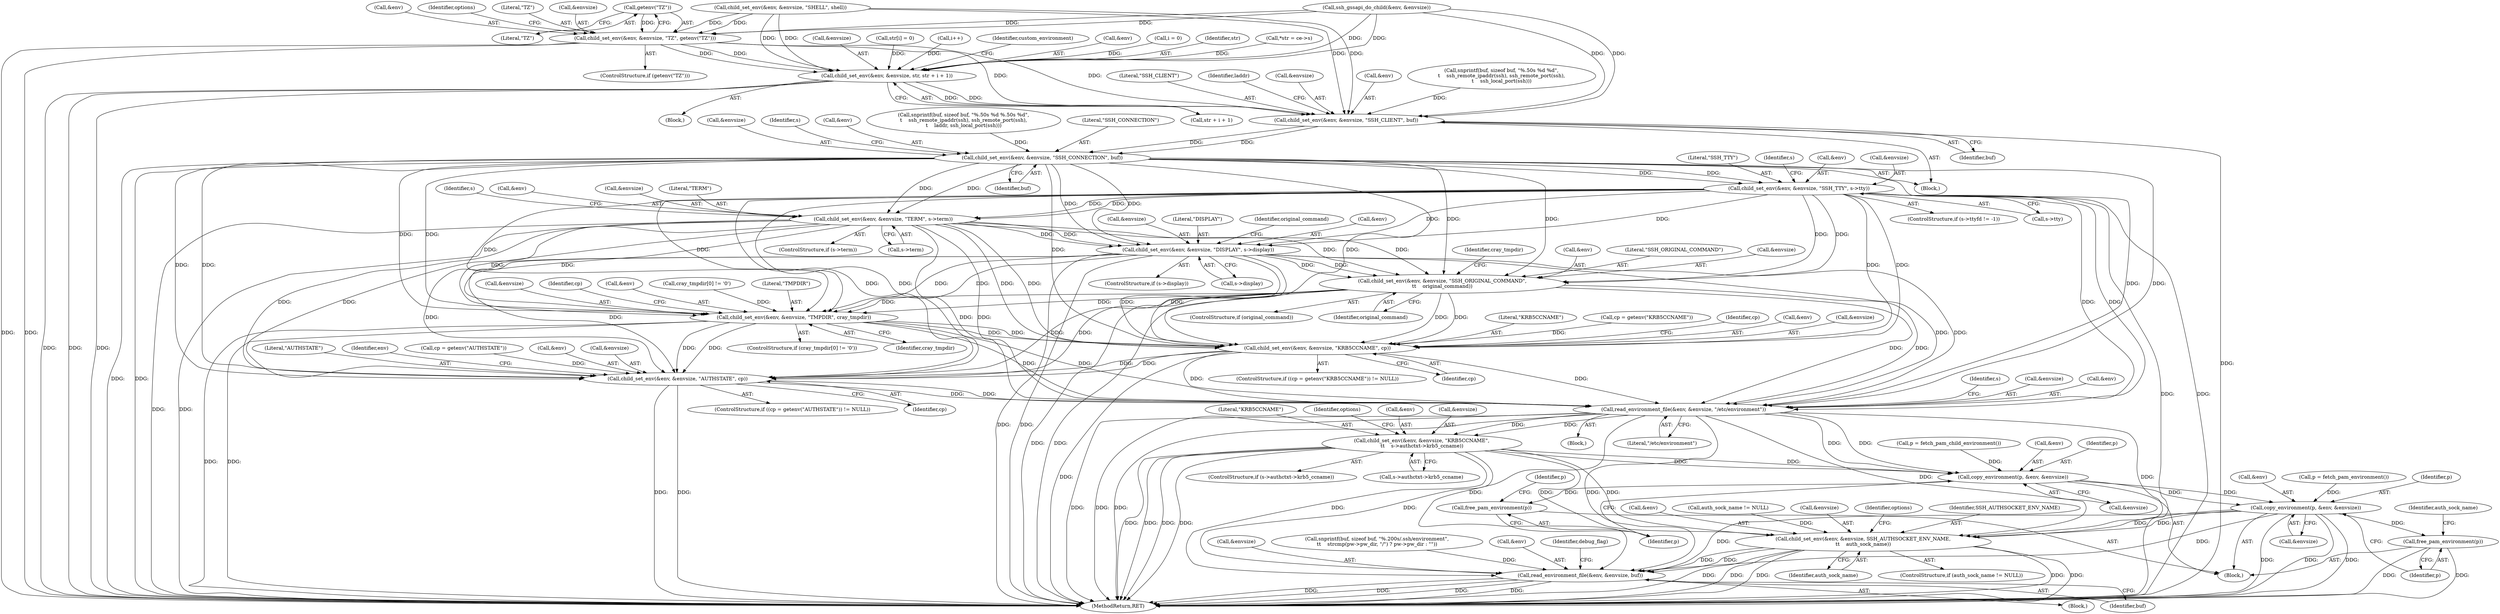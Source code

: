 digraph "0_mindrot_85bdcd7c92fe7ff133bbc4e10a65c91810f88755@API" {
"1000300" [label="(Call,getenv(\"TZ\"))"];
"1000294" [label="(Call,child_set_env(&env, &envsize, \"TZ\", getenv(\"TZ\")))"];
"1000348" [label="(Call,child_set_env(&env, &envsize, str, str + i + 1))"];
"1000381" [label="(Call,child_set_env(&env, &envsize, \"SSH_CLIENT\", buf))"];
"1000406" [label="(Call,child_set_env(&env, &envsize, \"SSH_CONNECTION\", buf))"];
"1000420" [label="(Call,child_set_env(&env, &envsize, \"SSH_TTY\", s->tty))"];
"1000433" [label="(Call,child_set_env(&env, &envsize, \"TERM\", s->term))"];
"1000446" [label="(Call,child_set_env(&env, &envsize, \"DISPLAY\", s->display))"];
"1000457" [label="(Call,child_set_env(&env, &envsize, \"SSH_ORIGINAL_COMMAND\",\n\t\t    original_command))"];
"1000470" [label="(Call,child_set_env(&env, &envsize, \"TMPDIR\", cray_tmpdir))"];
"1000486" [label="(Call,child_set_env(&env, &envsize, \"KRB5CCNAME\", cp))"];
"1000502" [label="(Call,child_set_env(&env, &envsize, \"AUTHSTATE\", cp))"];
"1000509" [label="(Call,read_environment_file(&env, &envsize, \"/etc/environment\"))"];
"1000521" [label="(Call,child_set_env(&env, &envsize, \"KRB5CCNAME\",\n\t\t    s->authctxt->krb5_ccname))"];
"1000546" [label="(Call,copy_environment(p, &env, &envsize))"];
"1000552" [label="(Call,free_pam_environment(p))"];
"1000557" [label="(Call,copy_environment(p, &env, &envsize))"];
"1000563" [label="(Call,free_pam_environment(p))"];
"1000569" [label="(Call,child_set_env(&env, &envsize, SSH_AUTHSOCKET_ENV_NAME,\n\t\t    auth_sock_name))"];
"1000601" [label="(Call,read_environment_file(&env, &envsize, buf))"];
"1000449" [label="(Call,&envsize)"];
"1000508" [label="(Identifier,cp)"];
"1000491" [label="(Literal,\"KRB5CCNAME\")"];
"1000416" [label="(Identifier,s)"];
"1000295" [label="(Call,&env)"];
"1000305" [label="(Identifier,options)"];
"1000507" [label="(Literal,\"AUTHSTATE\")"];
"1000407" [label="(Call,&env)"];
"1000413" [label="(ControlStructure,if (s->ttyfd != -1))"];
"1000552" [label="(Call,free_pam_environment(p))"];
"1000431" [label="(Identifier,s)"];
"1000458" [label="(Call,&env)"];
"1000527" [label="(Call,s->authctxt->krb5_ccname)"];
"1000585" [label="(Block,)"];
"1000514" [label="(Literal,\"/etc/environment\")"];
"1000382" [label="(Call,&env)"];
"1000473" [label="(Call,&envsize)"];
"1000370" [label="(Call,snprintf(buf, sizeof buf, \"%.50s %d %d\",\n\t    ssh_remote_ipaddr(ssh), ssh_remote_port(ssh),\n\t    ssh_local_port(ssh)))"];
"1000511" [label="(Identifier,env)"];
"1000567" [label="(Identifier,auth_sock_name)"];
"1000421" [label="(Call,&env)"];
"1000392" [label="(Call,snprintf(buf, sizeof buf, \"%.50s %d %.50s %d\",\n\t    ssh_remote_ipaddr(ssh), ssh_remote_port(ssh),\n\t    laddr, ssh_local_port(ssh)))"];
"1000481" [label="(Call,cp = getenv(\"KRB5CCNAME\"))"];
"1000387" [label="(Identifier,buf)"];
"1000495" [label="(ControlStructure,if ((cp = getenv(\"AUTHSTATE\")) != NULL))"];
"1000294" [label="(Call,child_set_env(&env, &envsize, \"TZ\", getenv(\"TZ\")))"];
"1000351" [label="(Call,&envsize)"];
"1000343" [label="(Call,str[i] = 0)"];
"1000482" [label="(Identifier,cp)"];
"1000462" [label="(Literal,\"SSH_ORIGINAL_COMMAND\")"];
"1000498" [label="(Identifier,cp)"];
"1000604" [label="(Call,&envsize)"];
"1000543" [label="(Call,p = fetch_pam_child_environment())"];
"1000442" [label="(ControlStructure,if (s->display))"];
"1000412" [label="(Identifier,buf)"];
"1000444" [label="(Identifier,s)"];
"1000570" [label="(Call,&env)"];
"1000548" [label="(Call,&env)"];
"1000586" [label="(Call,snprintf(buf, sizeof buf, \"%.200s/.ssh/environment\",\n\t\t    strcmp(pw->pw_dir, \"/\") ? pw->pw_dir : \"\"))"];
"1000334" [label="(Call,i++)"];
"1000360" [label="(Identifier,custom_environment)"];
"1000559" [label="(Call,&env)"];
"1000522" [label="(Call,&env)"];
"1000420" [label="(Call,child_set_env(&env, &envsize, \"SSH_TTY\", s->tty))"];
"1000300" [label="(Call,getenv(\"TZ\"))"];
"1000521" [label="(Call,child_set_env(&env, &envsize, \"KRB5CCNAME\",\n\t\t    s->authctxt->krb5_ccname))"];
"1000524" [label="(Call,&envsize)"];
"1000566" [label="(Call,auth_sock_name != NULL)"];
"1000471" [label="(Call,&env)"];
"1000555" [label="(Identifier,p)"];
"1000465" [label="(Call,cray_tmpdir[0] != '\0')"];
"1000463" [label="(Identifier,original_command)"];
"1000165" [label="(Call,ssh_gssapi_do_child(&env, &envsize))"];
"1000575" [label="(Identifier,auth_sock_name)"];
"1000572" [label="(Call,&envsize)"];
"1000284" [label="(Call,child_set_env(&env, &envsize, \"SHELL\", shell))"];
"1000434" [label="(Call,&env)"];
"1000553" [label="(Identifier,p)"];
"1000550" [label="(Call,&envsize)"];
"1000423" [label="(Call,&envsize)"];
"1000446" [label="(Call,child_set_env(&env, &envsize, \"DISPLAY\", s->display))"];
"1000546" [label="(Call,copy_environment(p, &env, &envsize))"];
"1000452" [label="(Call,s->display)"];
"1000381" [label="(Call,child_set_env(&env, &envsize, \"SSH_CLIENT\", buf))"];
"1000502" [label="(Call,child_set_env(&env, &envsize, \"AUTHSTATE\", cp))"];
"1000557" [label="(Call,copy_environment(p, &env, &envsize))"];
"1000579" [label="(Identifier,options)"];
"1000460" [label="(Call,&envsize)"];
"1000386" [label="(Literal,\"SSH_CLIENT\")"];
"1000389" [label="(Identifier,laddr)"];
"1000547" [label="(Identifier,p)"];
"1000425" [label="(Literal,\"SSH_TTY\")"];
"1000475" [label="(Literal,\"TMPDIR\")"];
"1000406" [label="(Call,child_set_env(&env, &envsize, \"SSH_CONNECTION\", buf))"];
"1000574" [label="(Identifier,SSH_AUTHSOCKET_ENV_NAME)"];
"1000541" [label="(Block,)"];
"1000384" [label="(Call,&envsize)"];
"1000479" [label="(ControlStructure,if ((cp = getenv(\"KRB5CCNAME\")) != NULL))"];
"1000342" [label="(Block,)"];
"1000426" [label="(Call,s->tty)"];
"1000492" [label="(Identifier,cp)"];
"1000518" [label="(Identifier,s)"];
"1000476" [label="(Identifier,cray_tmpdir)"];
"1000526" [label="(Literal,\"KRB5CCNAME\")"];
"1000497" [label="(Call,cp = getenv(\"AUTHSTATE\"))"];
"1000554" [label="(Call,p = fetch_pam_environment())"];
"1000411" [label="(Literal,\"SSH_CONNECTION\")"];
"1000509" [label="(Call,read_environment_file(&env, &envsize, \"/etc/environment\"))"];
"1000564" [label="(Identifier,p)"];
"1000436" [label="(Call,&envsize)"];
"1000433" [label="(Call,child_set_env(&env, &envsize, \"TERM\", s->term))"];
"1000602" [label="(Call,&env)"];
"1000438" [label="(Literal,\"TERM\")"];
"1000349" [label="(Call,&env)"];
"1000301" [label="(Literal,\"TZ\")"];
"1000451" [label="(Literal,\"DISPLAY\")"];
"1000467" [label="(Identifier,cray_tmpdir)"];
"1000456" [label="(Identifier,original_command)"];
"1000457" [label="(Call,child_set_env(&env, &envsize, \"SSH_ORIGINAL_COMMAND\",\n\t\t    original_command))"];
"1000322" [label="(Call,i = 0)"];
"1000565" [label="(ControlStructure,if (auth_sock_name != NULL))"];
"1000601" [label="(Call,read_environment_file(&env, &envsize, buf))"];
"1000515" [label="(ControlStructure,if (s->authctxt->krb5_ccname))"];
"1000630" [label="(MethodReturn,RET)"];
"1000118" [label="(Block,)"];
"1000512" [label="(Call,&envsize)"];
"1000409" [label="(Call,&envsize)"];
"1000353" [label="(Identifier,str)"];
"1000503" [label="(Call,&env)"];
"1000493" [label="(Block,)"];
"1000558" [label="(Identifier,p)"];
"1000486" [label="(Call,child_set_env(&env, &envsize, \"KRB5CCNAME\", cp))"];
"1000487" [label="(Call,&env)"];
"1000606" [label="(Identifier,buf)"];
"1000569" [label="(Call,child_set_env(&env, &envsize, SSH_AUTHSOCKET_ENV_NAME,\n\t\t    auth_sock_name))"];
"1000489" [label="(Call,&envsize)"];
"1000447" [label="(Call,&env)"];
"1000608" [label="(Identifier,debug_flag)"];
"1000535" [label="(Identifier,options)"];
"1000510" [label="(Call,&env)"];
"1000464" [label="(ControlStructure,if (cray_tmpdir[0] != '\0'))"];
"1000299" [label="(Literal,\"TZ\")"];
"1000470" [label="(Call,child_set_env(&env, &envsize, \"TMPDIR\", cray_tmpdir))"];
"1000561" [label="(Call,&envsize)"];
"1000455" [label="(ControlStructure,if (original_command))"];
"1000297" [label="(Call,&envsize)"];
"1000429" [label="(ControlStructure,if (s->term))"];
"1000291" [label="(ControlStructure,if (getenv(\"TZ\")))"];
"1000505" [label="(Call,&envsize)"];
"1000348" [label="(Call,child_set_env(&env, &envsize, str, str + i + 1))"];
"1000563" [label="(Call,free_pam_environment(p))"];
"1000354" [label="(Call,str + i + 1)"];
"1000316" [label="(Call,*str = ce->s)"];
"1000439" [label="(Call,s->term)"];
"1000300" -> "1000294"  [label="AST: "];
"1000300" -> "1000301"  [label="CFG: "];
"1000301" -> "1000300"  [label="AST: "];
"1000294" -> "1000300"  [label="CFG: "];
"1000300" -> "1000294"  [label="DDG: "];
"1000294" -> "1000291"  [label="AST: "];
"1000295" -> "1000294"  [label="AST: "];
"1000297" -> "1000294"  [label="AST: "];
"1000299" -> "1000294"  [label="AST: "];
"1000305" -> "1000294"  [label="CFG: "];
"1000294" -> "1000630"  [label="DDG: "];
"1000294" -> "1000630"  [label="DDG: "];
"1000284" -> "1000294"  [label="DDG: "];
"1000284" -> "1000294"  [label="DDG: "];
"1000165" -> "1000294"  [label="DDG: "];
"1000165" -> "1000294"  [label="DDG: "];
"1000294" -> "1000348"  [label="DDG: "];
"1000294" -> "1000348"  [label="DDG: "];
"1000294" -> "1000381"  [label="DDG: "];
"1000294" -> "1000381"  [label="DDG: "];
"1000348" -> "1000342"  [label="AST: "];
"1000348" -> "1000354"  [label="CFG: "];
"1000349" -> "1000348"  [label="AST: "];
"1000351" -> "1000348"  [label="AST: "];
"1000353" -> "1000348"  [label="AST: "];
"1000354" -> "1000348"  [label="AST: "];
"1000360" -> "1000348"  [label="CFG: "];
"1000348" -> "1000630"  [label="DDG: "];
"1000348" -> "1000630"  [label="DDG: "];
"1000348" -> "1000630"  [label="DDG: "];
"1000284" -> "1000348"  [label="DDG: "];
"1000284" -> "1000348"  [label="DDG: "];
"1000165" -> "1000348"  [label="DDG: "];
"1000165" -> "1000348"  [label="DDG: "];
"1000343" -> "1000348"  [label="DDG: "];
"1000316" -> "1000348"  [label="DDG: "];
"1000322" -> "1000348"  [label="DDG: "];
"1000334" -> "1000348"  [label="DDG: "];
"1000348" -> "1000381"  [label="DDG: "];
"1000348" -> "1000381"  [label="DDG: "];
"1000381" -> "1000118"  [label="AST: "];
"1000381" -> "1000387"  [label="CFG: "];
"1000382" -> "1000381"  [label="AST: "];
"1000384" -> "1000381"  [label="AST: "];
"1000386" -> "1000381"  [label="AST: "];
"1000387" -> "1000381"  [label="AST: "];
"1000389" -> "1000381"  [label="CFG: "];
"1000381" -> "1000630"  [label="DDG: "];
"1000284" -> "1000381"  [label="DDG: "];
"1000284" -> "1000381"  [label="DDG: "];
"1000165" -> "1000381"  [label="DDG: "];
"1000165" -> "1000381"  [label="DDG: "];
"1000370" -> "1000381"  [label="DDG: "];
"1000381" -> "1000406"  [label="DDG: "];
"1000381" -> "1000406"  [label="DDG: "];
"1000406" -> "1000118"  [label="AST: "];
"1000406" -> "1000412"  [label="CFG: "];
"1000407" -> "1000406"  [label="AST: "];
"1000409" -> "1000406"  [label="AST: "];
"1000411" -> "1000406"  [label="AST: "];
"1000412" -> "1000406"  [label="AST: "];
"1000416" -> "1000406"  [label="CFG: "];
"1000406" -> "1000630"  [label="DDG: "];
"1000406" -> "1000630"  [label="DDG: "];
"1000392" -> "1000406"  [label="DDG: "];
"1000406" -> "1000420"  [label="DDG: "];
"1000406" -> "1000420"  [label="DDG: "];
"1000406" -> "1000433"  [label="DDG: "];
"1000406" -> "1000433"  [label="DDG: "];
"1000406" -> "1000446"  [label="DDG: "];
"1000406" -> "1000446"  [label="DDG: "];
"1000406" -> "1000457"  [label="DDG: "];
"1000406" -> "1000457"  [label="DDG: "];
"1000406" -> "1000470"  [label="DDG: "];
"1000406" -> "1000470"  [label="DDG: "];
"1000406" -> "1000486"  [label="DDG: "];
"1000406" -> "1000486"  [label="DDG: "];
"1000406" -> "1000502"  [label="DDG: "];
"1000406" -> "1000502"  [label="DDG: "];
"1000406" -> "1000509"  [label="DDG: "];
"1000406" -> "1000509"  [label="DDG: "];
"1000420" -> "1000413"  [label="AST: "];
"1000420" -> "1000426"  [label="CFG: "];
"1000421" -> "1000420"  [label="AST: "];
"1000423" -> "1000420"  [label="AST: "];
"1000425" -> "1000420"  [label="AST: "];
"1000426" -> "1000420"  [label="AST: "];
"1000431" -> "1000420"  [label="CFG: "];
"1000420" -> "1000630"  [label="DDG: "];
"1000420" -> "1000630"  [label="DDG: "];
"1000420" -> "1000433"  [label="DDG: "];
"1000420" -> "1000433"  [label="DDG: "];
"1000420" -> "1000446"  [label="DDG: "];
"1000420" -> "1000446"  [label="DDG: "];
"1000420" -> "1000457"  [label="DDG: "];
"1000420" -> "1000457"  [label="DDG: "];
"1000420" -> "1000470"  [label="DDG: "];
"1000420" -> "1000470"  [label="DDG: "];
"1000420" -> "1000486"  [label="DDG: "];
"1000420" -> "1000486"  [label="DDG: "];
"1000420" -> "1000502"  [label="DDG: "];
"1000420" -> "1000502"  [label="DDG: "];
"1000420" -> "1000509"  [label="DDG: "];
"1000420" -> "1000509"  [label="DDG: "];
"1000433" -> "1000429"  [label="AST: "];
"1000433" -> "1000439"  [label="CFG: "];
"1000434" -> "1000433"  [label="AST: "];
"1000436" -> "1000433"  [label="AST: "];
"1000438" -> "1000433"  [label="AST: "];
"1000439" -> "1000433"  [label="AST: "];
"1000444" -> "1000433"  [label="CFG: "];
"1000433" -> "1000630"  [label="DDG: "];
"1000433" -> "1000630"  [label="DDG: "];
"1000433" -> "1000446"  [label="DDG: "];
"1000433" -> "1000446"  [label="DDG: "];
"1000433" -> "1000457"  [label="DDG: "];
"1000433" -> "1000457"  [label="DDG: "];
"1000433" -> "1000470"  [label="DDG: "];
"1000433" -> "1000470"  [label="DDG: "];
"1000433" -> "1000486"  [label="DDG: "];
"1000433" -> "1000486"  [label="DDG: "];
"1000433" -> "1000502"  [label="DDG: "];
"1000433" -> "1000502"  [label="DDG: "];
"1000433" -> "1000509"  [label="DDG: "];
"1000433" -> "1000509"  [label="DDG: "];
"1000446" -> "1000442"  [label="AST: "];
"1000446" -> "1000452"  [label="CFG: "];
"1000447" -> "1000446"  [label="AST: "];
"1000449" -> "1000446"  [label="AST: "];
"1000451" -> "1000446"  [label="AST: "];
"1000452" -> "1000446"  [label="AST: "];
"1000456" -> "1000446"  [label="CFG: "];
"1000446" -> "1000630"  [label="DDG: "];
"1000446" -> "1000630"  [label="DDG: "];
"1000446" -> "1000457"  [label="DDG: "];
"1000446" -> "1000457"  [label="DDG: "];
"1000446" -> "1000470"  [label="DDG: "];
"1000446" -> "1000470"  [label="DDG: "];
"1000446" -> "1000486"  [label="DDG: "];
"1000446" -> "1000486"  [label="DDG: "];
"1000446" -> "1000502"  [label="DDG: "];
"1000446" -> "1000502"  [label="DDG: "];
"1000446" -> "1000509"  [label="DDG: "];
"1000446" -> "1000509"  [label="DDG: "];
"1000457" -> "1000455"  [label="AST: "];
"1000457" -> "1000463"  [label="CFG: "];
"1000458" -> "1000457"  [label="AST: "];
"1000460" -> "1000457"  [label="AST: "];
"1000462" -> "1000457"  [label="AST: "];
"1000463" -> "1000457"  [label="AST: "];
"1000467" -> "1000457"  [label="CFG: "];
"1000457" -> "1000630"  [label="DDG: "];
"1000457" -> "1000630"  [label="DDG: "];
"1000457" -> "1000470"  [label="DDG: "];
"1000457" -> "1000470"  [label="DDG: "];
"1000457" -> "1000486"  [label="DDG: "];
"1000457" -> "1000486"  [label="DDG: "];
"1000457" -> "1000502"  [label="DDG: "];
"1000457" -> "1000502"  [label="DDG: "];
"1000457" -> "1000509"  [label="DDG: "];
"1000457" -> "1000509"  [label="DDG: "];
"1000470" -> "1000464"  [label="AST: "];
"1000470" -> "1000476"  [label="CFG: "];
"1000471" -> "1000470"  [label="AST: "];
"1000473" -> "1000470"  [label="AST: "];
"1000475" -> "1000470"  [label="AST: "];
"1000476" -> "1000470"  [label="AST: "];
"1000482" -> "1000470"  [label="CFG: "];
"1000470" -> "1000630"  [label="DDG: "];
"1000470" -> "1000630"  [label="DDG: "];
"1000465" -> "1000470"  [label="DDG: "];
"1000470" -> "1000486"  [label="DDG: "];
"1000470" -> "1000486"  [label="DDG: "];
"1000470" -> "1000502"  [label="DDG: "];
"1000470" -> "1000502"  [label="DDG: "];
"1000470" -> "1000509"  [label="DDG: "];
"1000470" -> "1000509"  [label="DDG: "];
"1000486" -> "1000479"  [label="AST: "];
"1000486" -> "1000492"  [label="CFG: "];
"1000487" -> "1000486"  [label="AST: "];
"1000489" -> "1000486"  [label="AST: "];
"1000491" -> "1000486"  [label="AST: "];
"1000492" -> "1000486"  [label="AST: "];
"1000498" -> "1000486"  [label="CFG: "];
"1000486" -> "1000630"  [label="DDG: "];
"1000481" -> "1000486"  [label="DDG: "];
"1000486" -> "1000502"  [label="DDG: "];
"1000486" -> "1000502"  [label="DDG: "];
"1000486" -> "1000509"  [label="DDG: "];
"1000486" -> "1000509"  [label="DDG: "];
"1000502" -> "1000495"  [label="AST: "];
"1000502" -> "1000508"  [label="CFG: "];
"1000503" -> "1000502"  [label="AST: "];
"1000505" -> "1000502"  [label="AST: "];
"1000507" -> "1000502"  [label="AST: "];
"1000508" -> "1000502"  [label="AST: "];
"1000511" -> "1000502"  [label="CFG: "];
"1000502" -> "1000630"  [label="DDG: "];
"1000502" -> "1000630"  [label="DDG: "];
"1000497" -> "1000502"  [label="DDG: "];
"1000502" -> "1000509"  [label="DDG: "];
"1000502" -> "1000509"  [label="DDG: "];
"1000509" -> "1000493"  [label="AST: "];
"1000509" -> "1000514"  [label="CFG: "];
"1000510" -> "1000509"  [label="AST: "];
"1000512" -> "1000509"  [label="AST: "];
"1000514" -> "1000509"  [label="AST: "];
"1000518" -> "1000509"  [label="CFG: "];
"1000509" -> "1000630"  [label="DDG: "];
"1000509" -> "1000630"  [label="DDG: "];
"1000509" -> "1000630"  [label="DDG: "];
"1000509" -> "1000521"  [label="DDG: "];
"1000509" -> "1000521"  [label="DDG: "];
"1000509" -> "1000546"  [label="DDG: "];
"1000509" -> "1000546"  [label="DDG: "];
"1000509" -> "1000569"  [label="DDG: "];
"1000509" -> "1000569"  [label="DDG: "];
"1000509" -> "1000601"  [label="DDG: "];
"1000509" -> "1000601"  [label="DDG: "];
"1000521" -> "1000515"  [label="AST: "];
"1000521" -> "1000527"  [label="CFG: "];
"1000522" -> "1000521"  [label="AST: "];
"1000524" -> "1000521"  [label="AST: "];
"1000526" -> "1000521"  [label="AST: "];
"1000527" -> "1000521"  [label="AST: "];
"1000535" -> "1000521"  [label="CFG: "];
"1000521" -> "1000630"  [label="DDG: "];
"1000521" -> "1000630"  [label="DDG: "];
"1000521" -> "1000630"  [label="DDG: "];
"1000521" -> "1000630"  [label="DDG: "];
"1000521" -> "1000546"  [label="DDG: "];
"1000521" -> "1000546"  [label="DDG: "];
"1000521" -> "1000569"  [label="DDG: "];
"1000521" -> "1000569"  [label="DDG: "];
"1000521" -> "1000601"  [label="DDG: "];
"1000521" -> "1000601"  [label="DDG: "];
"1000546" -> "1000541"  [label="AST: "];
"1000546" -> "1000550"  [label="CFG: "];
"1000547" -> "1000546"  [label="AST: "];
"1000548" -> "1000546"  [label="AST: "];
"1000550" -> "1000546"  [label="AST: "];
"1000553" -> "1000546"  [label="CFG: "];
"1000543" -> "1000546"  [label="DDG: "];
"1000546" -> "1000552"  [label="DDG: "];
"1000546" -> "1000557"  [label="DDG: "];
"1000546" -> "1000557"  [label="DDG: "];
"1000552" -> "1000541"  [label="AST: "];
"1000552" -> "1000553"  [label="CFG: "];
"1000553" -> "1000552"  [label="AST: "];
"1000555" -> "1000552"  [label="CFG: "];
"1000557" -> "1000541"  [label="AST: "];
"1000557" -> "1000561"  [label="CFG: "];
"1000558" -> "1000557"  [label="AST: "];
"1000559" -> "1000557"  [label="AST: "];
"1000561" -> "1000557"  [label="AST: "];
"1000564" -> "1000557"  [label="CFG: "];
"1000557" -> "1000630"  [label="DDG: "];
"1000557" -> "1000630"  [label="DDG: "];
"1000557" -> "1000630"  [label="DDG: "];
"1000554" -> "1000557"  [label="DDG: "];
"1000557" -> "1000563"  [label="DDG: "];
"1000557" -> "1000569"  [label="DDG: "];
"1000557" -> "1000569"  [label="DDG: "];
"1000557" -> "1000601"  [label="DDG: "];
"1000557" -> "1000601"  [label="DDG: "];
"1000563" -> "1000541"  [label="AST: "];
"1000563" -> "1000564"  [label="CFG: "];
"1000564" -> "1000563"  [label="AST: "];
"1000567" -> "1000563"  [label="CFG: "];
"1000563" -> "1000630"  [label="DDG: "];
"1000563" -> "1000630"  [label="DDG: "];
"1000569" -> "1000565"  [label="AST: "];
"1000569" -> "1000575"  [label="CFG: "];
"1000570" -> "1000569"  [label="AST: "];
"1000572" -> "1000569"  [label="AST: "];
"1000574" -> "1000569"  [label="AST: "];
"1000575" -> "1000569"  [label="AST: "];
"1000579" -> "1000569"  [label="CFG: "];
"1000569" -> "1000630"  [label="DDG: "];
"1000569" -> "1000630"  [label="DDG: "];
"1000569" -> "1000630"  [label="DDG: "];
"1000569" -> "1000630"  [label="DDG: "];
"1000569" -> "1000630"  [label="DDG: "];
"1000566" -> "1000569"  [label="DDG: "];
"1000569" -> "1000601"  [label="DDG: "];
"1000569" -> "1000601"  [label="DDG: "];
"1000601" -> "1000585"  [label="AST: "];
"1000601" -> "1000606"  [label="CFG: "];
"1000602" -> "1000601"  [label="AST: "];
"1000604" -> "1000601"  [label="AST: "];
"1000606" -> "1000601"  [label="AST: "];
"1000608" -> "1000601"  [label="CFG: "];
"1000601" -> "1000630"  [label="DDG: "];
"1000601" -> "1000630"  [label="DDG: "];
"1000601" -> "1000630"  [label="DDG: "];
"1000601" -> "1000630"  [label="DDG: "];
"1000586" -> "1000601"  [label="DDG: "];
}
